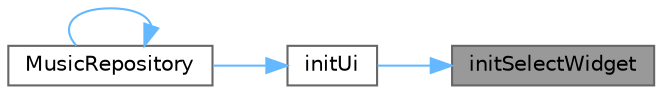 digraph "initSelectWidget"
{
 // LATEX_PDF_SIZE
  bgcolor="transparent";
  edge [fontname=Helvetica,fontsize=10,labelfontname=Helvetica,labelfontsize=10];
  node [fontname=Helvetica,fontsize=10,shape=box,height=0.2,width=0.4];
  rankdir="RL";
  Node1 [id="Node000001",label="initSelectWidget",height=0.2,width=0.4,color="gray40", fillcolor="grey60", style="filled", fontcolor="black",tooltip="初始化精选视频控件"];
  Node1 -> Node2 [id="edge1_Node000001_Node000002",dir="back",color="steelblue1",style="solid",tooltip=" "];
  Node2 [id="Node000002",label="initUi",height=0.2,width=0.4,color="grey40", fillcolor="white", style="filled",URL="$class_music_repository.html#afba6e95967cc3eb25fd518f7bde6ec04",tooltip="初始化界面"];
  Node2 -> Node3 [id="edge2_Node000002_Node000003",dir="back",color="steelblue1",style="solid",tooltip=" "];
  Node3 [id="Node000003",label="MusicRepository",height=0.2,width=0.4,color="grey40", fillcolor="white", style="filled",URL="$class_music_repository.html#affa9e8de17e6810a250044a6717b389c",tooltip="构造函数，初始化音乐仓库界面"];
  Node3 -> Node3 [id="edge3_Node000003_Node000003",dir="back",color="steelblue1",style="solid",tooltip=" "];
}
